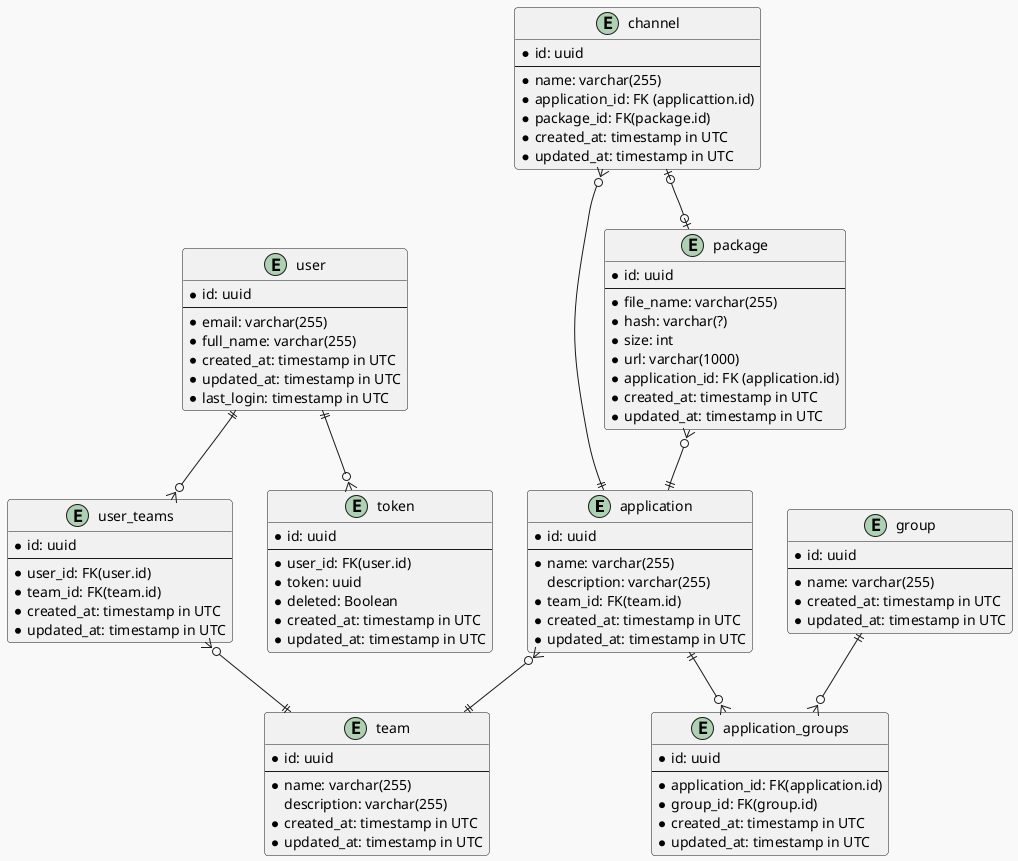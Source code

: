 @startuml
!theme mars
entity application {
* id: uuid
--
* name: varchar(255)
description: varchar(255)
* team_id: FK(team.id)
* created_at: timestamp in UTC
* updated_at: timestamp in UTC
}

entity team {
* id: uuid
--
* name: varchar(255)
description: varchar(255)
* created_at: timestamp in UTC
* updated_at: timestamp in UTC
}

entity user {
* id: uuid
--
* email: varchar(255)
* full_name: varchar(255)
* created_at: timestamp in UTC
* updated_at: timestamp in UTC
* last_login: timestamp in UTC
}

entity user_teams {
* id: uuid
--
* user_id: FK(user.id)
* team_id: FK(team.id)
* created_at: timestamp in UTC
* updated_at: timestamp in UTC
}

entity channel {
* id: uuid
--
* name: varchar(255)
* application_id: FK (applicattion.id)
* package_id: FK(package.id)
* created_at: timestamp in UTC
* updated_at: timestamp in UTC
}

entity package {
* id: uuid
--
* file_name: varchar(255)
* hash: varchar(?)
* size: int
* url: varchar(1000)
* application_id: FK (application.id)
* created_at: timestamp in UTC
* updated_at: timestamp in UTC
}

entity group {
* id: uuid
--
* name: varchar(255)
* created_at: timestamp in UTC
* updated_at: timestamp in UTC
}

entity application_groups {
* id: uuid
--
* application_id: FK(application.id)
* group_id: FK(group.id)
* created_at: timestamp in UTC
* updated_at: timestamp in UTC
}

entity token {
* id: uuid
--
* user_id: FK(user.id)
* token: uuid
* deleted: Boolean
* created_at: timestamp in UTC
* updated_at: timestamp in UTC
}

application }o--|| team
user ||--o{ user_teams
user_teams }o--|| team
channel }o--|| application
package }o--|| application
application ||--o{ application_groups
group ||--o{ application_groups
channel |o--o| package
user ||--o{ token

@enduml
